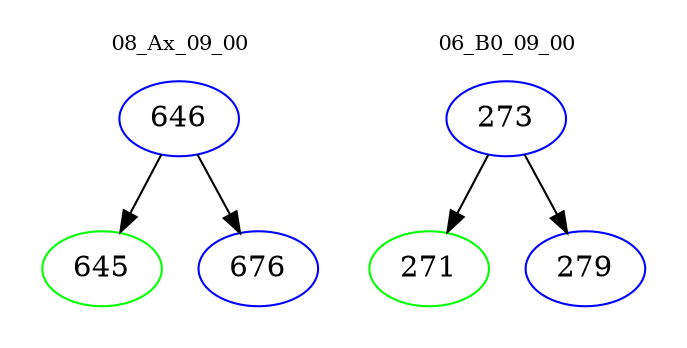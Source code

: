 digraph{
subgraph cluster_0 {
color = white
label = "08_Ax_09_00";
fontsize=10;
T0_646 [label="646", color="blue"]
T0_646 -> T0_645 [color="black"]
T0_645 [label="645", color="green"]
T0_646 -> T0_676 [color="black"]
T0_676 [label="676", color="blue"]
}
subgraph cluster_1 {
color = white
label = "06_B0_09_00";
fontsize=10;
T1_273 [label="273", color="blue"]
T1_273 -> T1_271 [color="black"]
T1_271 [label="271", color="green"]
T1_273 -> T1_279 [color="black"]
T1_279 [label="279", color="blue"]
}
}
